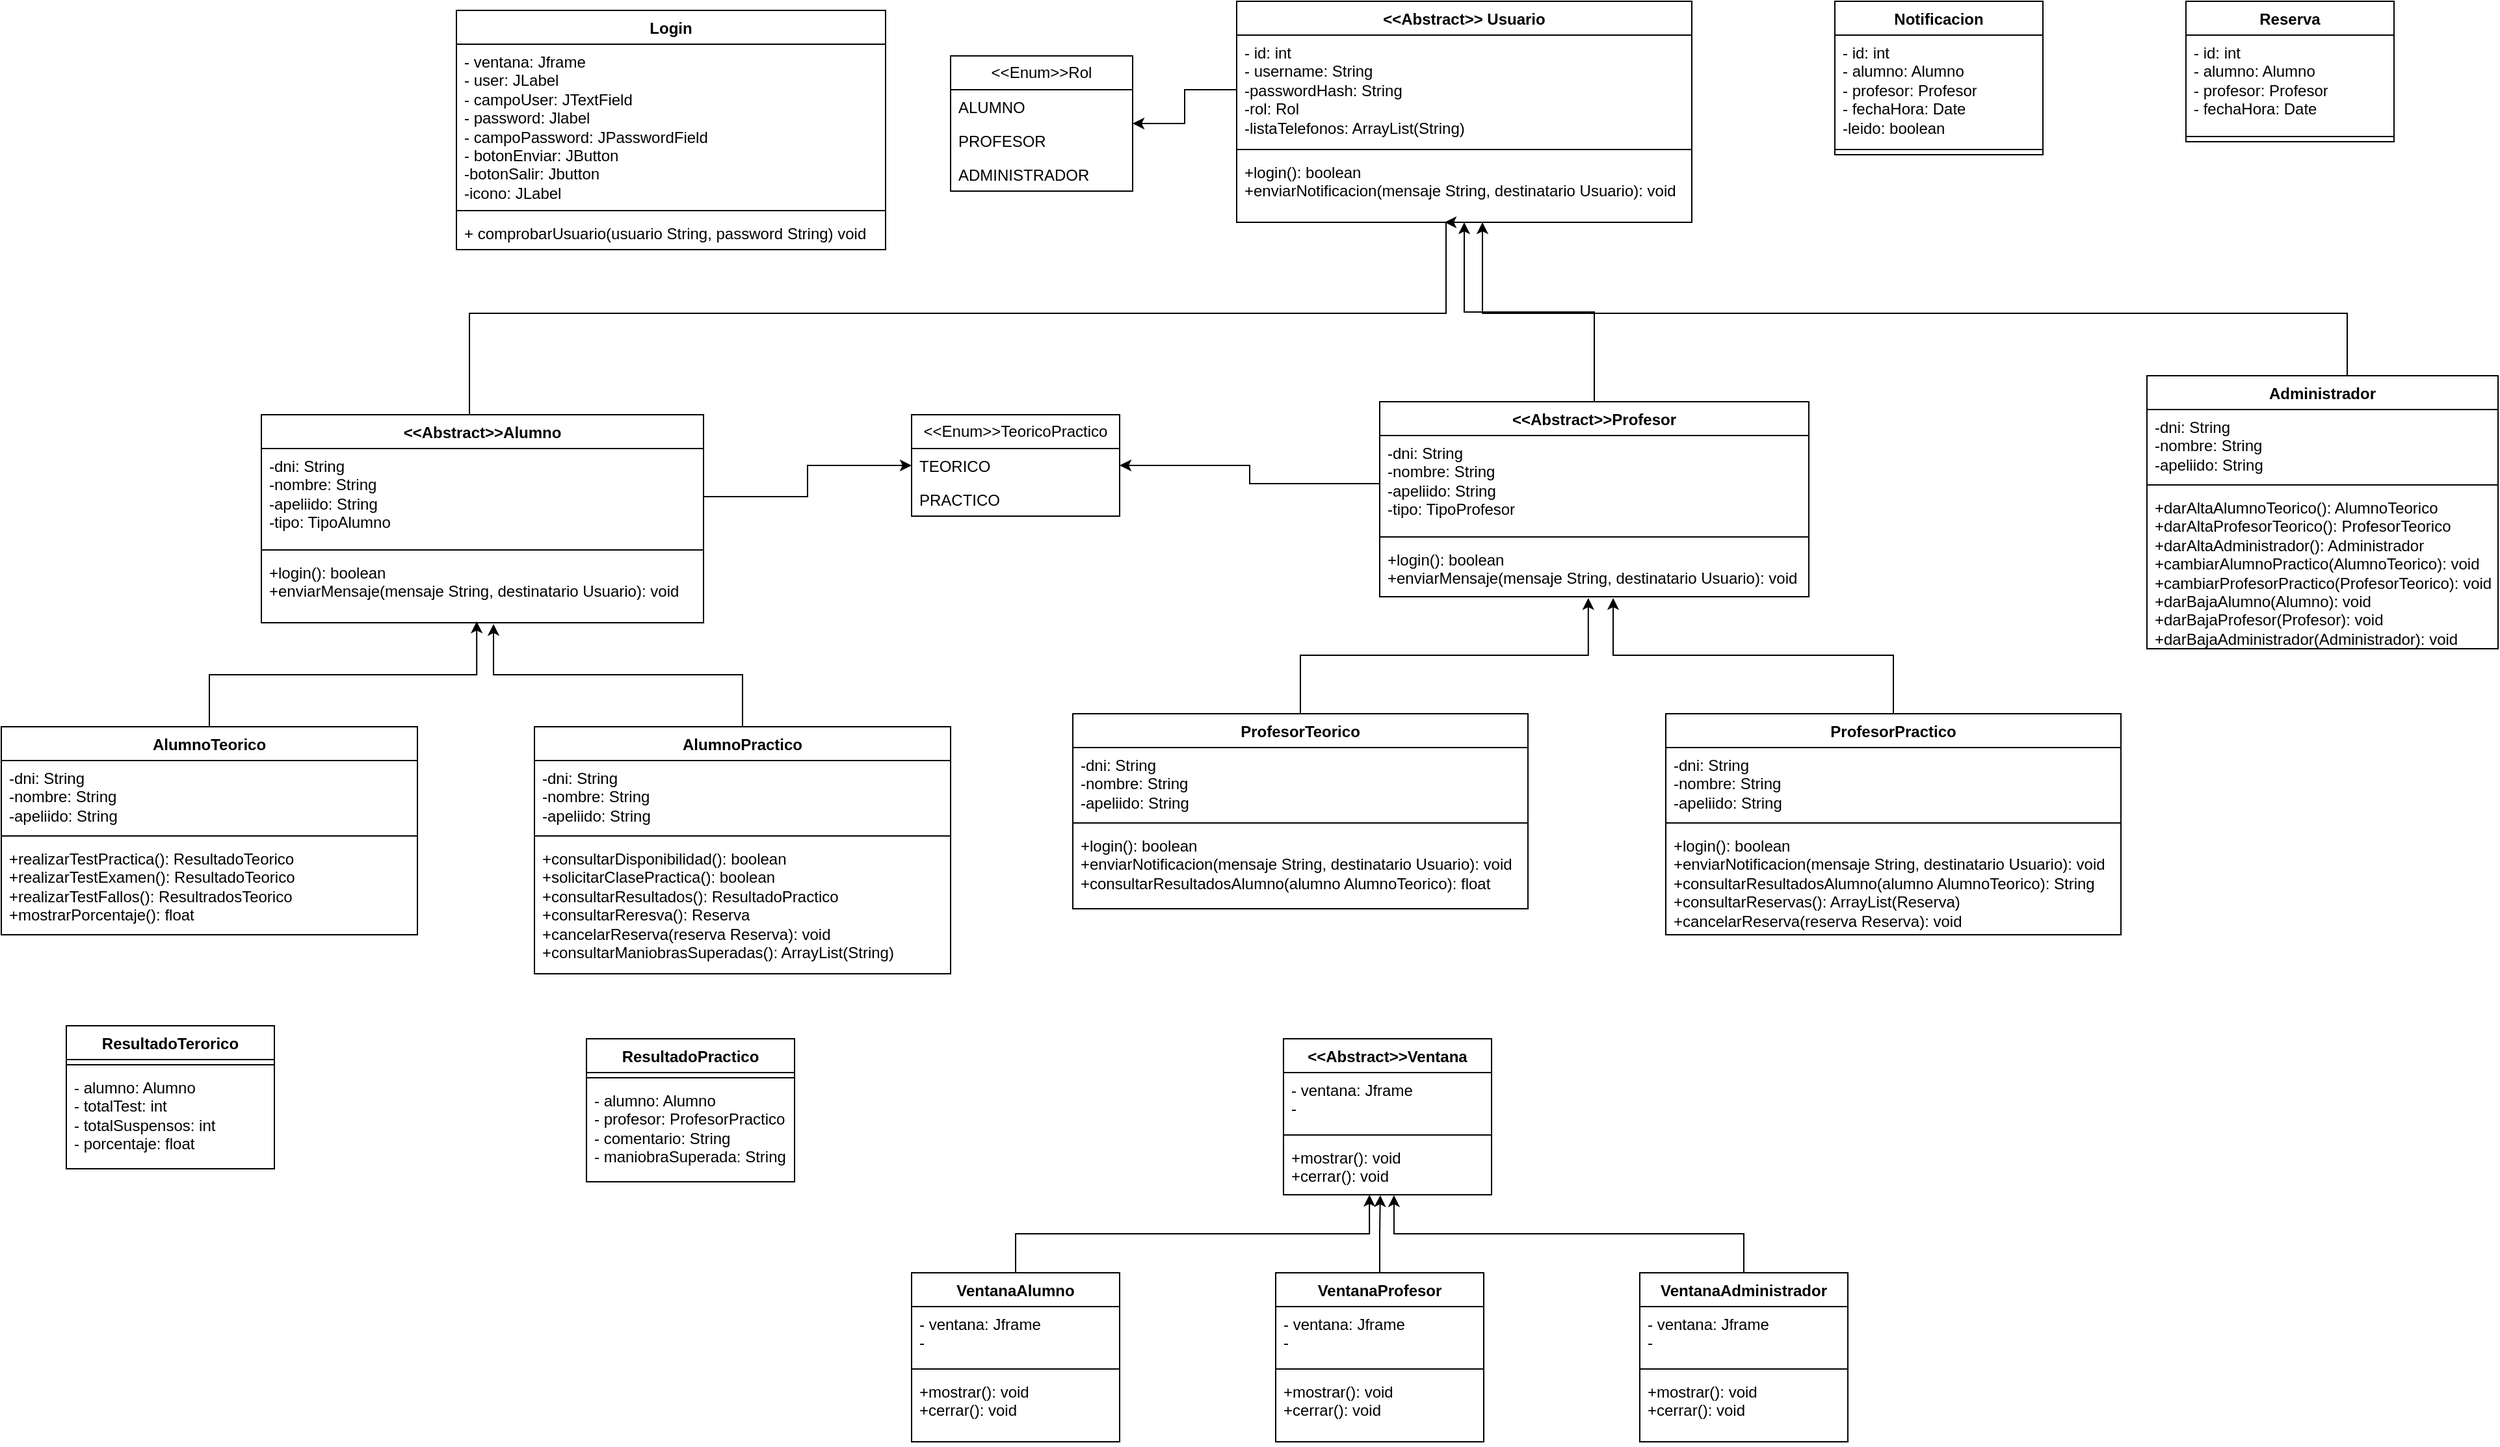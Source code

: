 <mxfile version="26.2.13">
  <diagram name="UML" id="EKrCe5t2WSxNqjvS8sBZ">
    <mxGraphModel grid="1" page="1" gridSize="10" guides="1" tooltips="1" connect="1" arrows="1" fold="1" pageScale="1" pageWidth="827" pageHeight="1169" math="0" shadow="0">
      <root>
        <mxCell id="0" />
        <mxCell id="1" parent="0" />
        <mxCell id="hT0Y3Qg6pwWRcFAm4fzT-1" value="&lt;div&gt;&amp;lt;&amp;lt;Abstract&amp;gt;&amp;gt;&amp;nbsp;&lt;span style=&quot;background-color: transparent; color: light-dark(rgb(0, 0, 0), rgb(255, 255, 255));&quot;&gt;Usuario&lt;/span&gt;&lt;/div&gt;" style="swimlane;fontStyle=1;align=center;verticalAlign=top;childLayout=stackLayout;horizontal=1;startSize=26;horizontalStack=0;resizeParent=1;resizeParentMax=0;resizeLast=0;collapsible=1;marginBottom=0;whiteSpace=wrap;html=1;" vertex="1" parent="1">
          <mxGeometry x="380" y="72" width="350" height="170" as="geometry" />
        </mxCell>
        <mxCell id="hT0Y3Qg6pwWRcFAm4fzT-2" value="- id: int&lt;div&gt;- username: String&lt;/div&gt;&lt;div&gt;-passwordHash: String&lt;/div&gt;&lt;div&gt;-rol: Rol&lt;/div&gt;&lt;div&gt;-listaTelefonos: ArrayList(String)&lt;/div&gt;" style="text;strokeColor=none;fillColor=none;align=left;verticalAlign=top;spacingLeft=4;spacingRight=4;overflow=hidden;rotatable=0;points=[[0,0.5],[1,0.5]];portConstraint=eastwest;whiteSpace=wrap;html=1;" vertex="1" parent="hT0Y3Qg6pwWRcFAm4fzT-1">
          <mxGeometry y="26" width="350" height="84" as="geometry" />
        </mxCell>
        <mxCell id="hT0Y3Qg6pwWRcFAm4fzT-3" value="" style="line;strokeWidth=1;fillColor=none;align=left;verticalAlign=middle;spacingTop=-1;spacingLeft=3;spacingRight=3;rotatable=0;labelPosition=right;points=[];portConstraint=eastwest;strokeColor=inherit;" vertex="1" parent="hT0Y3Qg6pwWRcFAm4fzT-1">
          <mxGeometry y="110" width="350" height="8" as="geometry" />
        </mxCell>
        <mxCell id="hT0Y3Qg6pwWRcFAm4fzT-4" value="+login(): boolean&lt;div&gt;+enviarNotificacion(mensaje String, destinatario Usuario): void&lt;/div&gt;" style="text;strokeColor=none;fillColor=none;align=left;verticalAlign=top;spacingLeft=4;spacingRight=4;overflow=hidden;rotatable=0;points=[[0,0.5],[1,0.5]];portConstraint=eastwest;whiteSpace=wrap;html=1;" vertex="1" parent="hT0Y3Qg6pwWRcFAm4fzT-1">
          <mxGeometry y="118" width="350" height="52" as="geometry" />
        </mxCell>
        <mxCell id="hT0Y3Qg6pwWRcFAm4fzT-5" value="&amp;lt;&amp;lt;Enum&amp;gt;&amp;gt;Rol" style="swimlane;fontStyle=0;childLayout=stackLayout;horizontal=1;startSize=26;fillColor=none;horizontalStack=0;resizeParent=1;resizeParentMax=0;resizeLast=0;collapsible=1;marginBottom=0;whiteSpace=wrap;html=1;" vertex="1" parent="1">
          <mxGeometry x="160" y="114" width="140" height="104" as="geometry" />
        </mxCell>
        <mxCell id="hT0Y3Qg6pwWRcFAm4fzT-6" value="ALUMNO" style="text;strokeColor=none;fillColor=none;align=left;verticalAlign=top;spacingLeft=4;spacingRight=4;overflow=hidden;rotatable=0;points=[[0,0.5],[1,0.5]];portConstraint=eastwest;whiteSpace=wrap;html=1;" vertex="1" parent="hT0Y3Qg6pwWRcFAm4fzT-5">
          <mxGeometry y="26" width="140" height="26" as="geometry" />
        </mxCell>
        <mxCell id="hT0Y3Qg6pwWRcFAm4fzT-7" value="PROFESOR" style="text;strokeColor=none;fillColor=none;align=left;verticalAlign=top;spacingLeft=4;spacingRight=4;overflow=hidden;rotatable=0;points=[[0,0.5],[1,0.5]];portConstraint=eastwest;whiteSpace=wrap;html=1;" vertex="1" parent="hT0Y3Qg6pwWRcFAm4fzT-5">
          <mxGeometry y="52" width="140" height="26" as="geometry" />
        </mxCell>
        <mxCell id="hT0Y3Qg6pwWRcFAm4fzT-8" value="ADMINISTRADOR" style="text;strokeColor=none;fillColor=none;align=left;verticalAlign=top;spacingLeft=4;spacingRight=4;overflow=hidden;rotatable=0;points=[[0,0.5],[1,0.5]];portConstraint=eastwest;whiteSpace=wrap;html=1;" vertex="1" parent="hT0Y3Qg6pwWRcFAm4fzT-5">
          <mxGeometry y="78" width="140" height="26" as="geometry" />
        </mxCell>
        <mxCell id="hT0Y3Qg6pwWRcFAm4fzT-25" style="edgeStyle=orthogonalEdgeStyle;rounded=0;orthogonalLoop=1;jettySize=auto;html=1;entryX=0.487;entryY=0.981;entryDx=0;entryDy=0;entryPerimeter=0;" edge="1" parent="1" source="hT0Y3Qg6pwWRcFAm4fzT-9" target="hT0Y3Qg6pwWRcFAm4fzT-20">
          <mxGeometry relative="1" as="geometry" />
        </mxCell>
        <mxCell id="hT0Y3Qg6pwWRcFAm4fzT-9" value="AlumnoTeorico" style="swimlane;fontStyle=1;align=center;verticalAlign=top;childLayout=stackLayout;horizontal=1;startSize=26;horizontalStack=0;resizeParent=1;resizeParentMax=0;resizeLast=0;collapsible=1;marginBottom=0;whiteSpace=wrap;html=1;" vertex="1" parent="1">
          <mxGeometry x="-570" y="630" width="320" height="160" as="geometry" />
        </mxCell>
        <mxCell id="hT0Y3Qg6pwWRcFAm4fzT-10" value="-dni: String&lt;div&gt;-nombre: String&lt;/div&gt;&lt;div&gt;-apeliido: String&lt;/div&gt;" style="text;strokeColor=none;fillColor=none;align=left;verticalAlign=top;spacingLeft=4;spacingRight=4;overflow=hidden;rotatable=0;points=[[0,0.5],[1,0.5]];portConstraint=eastwest;whiteSpace=wrap;html=1;" vertex="1" parent="hT0Y3Qg6pwWRcFAm4fzT-9">
          <mxGeometry y="26" width="320" height="54" as="geometry" />
        </mxCell>
        <mxCell id="hT0Y3Qg6pwWRcFAm4fzT-11" value="" style="line;strokeWidth=1;fillColor=none;align=left;verticalAlign=middle;spacingTop=-1;spacingLeft=3;spacingRight=3;rotatable=0;labelPosition=right;points=[];portConstraint=eastwest;strokeColor=inherit;" vertex="1" parent="hT0Y3Qg6pwWRcFAm4fzT-9">
          <mxGeometry y="80" width="320" height="8" as="geometry" />
        </mxCell>
        <mxCell id="hT0Y3Qg6pwWRcFAm4fzT-12" value="&lt;div&gt;&lt;span style=&quot;background-color: transparent; color: light-dark(rgb(0, 0, 0), rgb(255, 255, 255));&quot;&gt;+realizarTestPractica(): ResultadoTeorico&lt;/span&gt;&lt;/div&gt;&lt;div&gt;+realizarTestExamen(): ResultadoTeorico&lt;/div&gt;&lt;div&gt;+realizarTestFallos(): ResultradosTeorico&lt;/div&gt;&lt;div&gt;+mostrarPorcentaje(): float&lt;/div&gt;" style="text;strokeColor=none;fillColor=none;align=left;verticalAlign=top;spacingLeft=4;spacingRight=4;overflow=hidden;rotatable=0;points=[[0,0.5],[1,0.5]];portConstraint=eastwest;whiteSpace=wrap;html=1;" vertex="1" parent="hT0Y3Qg6pwWRcFAm4fzT-9">
          <mxGeometry y="88" width="320" height="72" as="geometry" />
        </mxCell>
        <mxCell id="XYgzIZs3ExOzjKp4jA3w-1" style="edgeStyle=orthogonalEdgeStyle;rounded=0;orthogonalLoop=1;jettySize=auto;html=1;" edge="1" parent="1" source="hT0Y3Qg6pwWRcFAm4fzT-13" target="hT0Y3Qg6pwWRcFAm4fzT-4">
          <mxGeometry relative="1" as="geometry">
            <Array as="points">
              <mxPoint x="655" y="311" />
              <mxPoint x="555" y="311" />
            </Array>
          </mxGeometry>
        </mxCell>
        <mxCell id="hT0Y3Qg6pwWRcFAm4fzT-13" value="&amp;lt;&amp;lt;Abstract&amp;gt;&amp;gt;Profesor" style="swimlane;fontStyle=1;align=center;verticalAlign=top;childLayout=stackLayout;horizontal=1;startSize=26;horizontalStack=0;resizeParent=1;resizeParentMax=0;resizeLast=0;collapsible=1;marginBottom=0;whiteSpace=wrap;html=1;" vertex="1" parent="1">
          <mxGeometry x="490" y="380" width="330" height="150" as="geometry" />
        </mxCell>
        <mxCell id="hT0Y3Qg6pwWRcFAm4fzT-14" value="-dni: String&lt;div&gt;-nombre: String&lt;/div&gt;&lt;div&gt;-apeliido: String&lt;/div&gt;&lt;div&gt;-tipo: TipoProfesor&lt;/div&gt;" style="text;strokeColor=none;fillColor=none;align=left;verticalAlign=top;spacingLeft=4;spacingRight=4;overflow=hidden;rotatable=0;points=[[0,0.5],[1,0.5]];portConstraint=eastwest;whiteSpace=wrap;html=1;" vertex="1" parent="hT0Y3Qg6pwWRcFAm4fzT-13">
          <mxGeometry y="26" width="330" height="74" as="geometry" />
        </mxCell>
        <mxCell id="hT0Y3Qg6pwWRcFAm4fzT-15" value="" style="line;strokeWidth=1;fillColor=none;align=left;verticalAlign=middle;spacingTop=-1;spacingLeft=3;spacingRight=3;rotatable=0;labelPosition=right;points=[];portConstraint=eastwest;strokeColor=inherit;" vertex="1" parent="hT0Y3Qg6pwWRcFAm4fzT-13">
          <mxGeometry y="100" width="330" height="8" as="geometry" />
        </mxCell>
        <mxCell id="hT0Y3Qg6pwWRcFAm4fzT-16" value="&lt;div&gt;+login(): boolean&lt;div&gt;+enviarMensaje(mensaje String, destinatario Usuario): void&lt;/div&gt;&lt;/div&gt;" style="text;strokeColor=none;fillColor=none;align=left;verticalAlign=top;spacingLeft=4;spacingRight=4;overflow=hidden;rotatable=0;points=[[0,0.5],[1,0.5]];portConstraint=eastwest;whiteSpace=wrap;html=1;" vertex="1" parent="hT0Y3Qg6pwWRcFAm4fzT-13">
          <mxGeometry y="108" width="330" height="42" as="geometry" />
        </mxCell>
        <mxCell id="XYgzIZs3ExOzjKp4jA3w-2" style="edgeStyle=orthogonalEdgeStyle;rounded=0;orthogonalLoop=1;jettySize=auto;html=1;" edge="1" parent="1">
          <mxGeometry relative="1" as="geometry">
            <mxPoint x="540" y="242" as="targetPoint" />
            <mxPoint x="-210" y="392" as="sourcePoint" />
            <Array as="points">
              <mxPoint x="-210" y="312" />
              <mxPoint x="541" y="312" />
            </Array>
          </mxGeometry>
        </mxCell>
        <mxCell id="hT0Y3Qg6pwWRcFAm4fzT-17" value="&amp;lt;&amp;lt;Abstract&amp;gt;&amp;gt;Alumno" style="swimlane;fontStyle=1;align=center;verticalAlign=top;childLayout=stackLayout;horizontal=1;startSize=26;horizontalStack=0;resizeParent=1;resizeParentMax=0;resizeLast=0;collapsible=1;marginBottom=0;whiteSpace=wrap;html=1;" vertex="1" parent="1">
          <mxGeometry x="-370" y="390" width="340" height="160" as="geometry" />
        </mxCell>
        <mxCell id="hT0Y3Qg6pwWRcFAm4fzT-18" value="-dni: String&lt;div&gt;-nombre: String&lt;/div&gt;&lt;div&gt;-apeliido: String&lt;/div&gt;&lt;div&gt;-tipo: TipoAlumno&lt;/div&gt;" style="text;strokeColor=none;fillColor=none;align=left;verticalAlign=top;spacingLeft=4;spacingRight=4;overflow=hidden;rotatable=0;points=[[0,0.5],[1,0.5]];portConstraint=eastwest;whiteSpace=wrap;html=1;" vertex="1" parent="hT0Y3Qg6pwWRcFAm4fzT-17">
          <mxGeometry y="26" width="340" height="74" as="geometry" />
        </mxCell>
        <mxCell id="hT0Y3Qg6pwWRcFAm4fzT-19" value="" style="line;strokeWidth=1;fillColor=none;align=left;verticalAlign=middle;spacingTop=-1;spacingLeft=3;spacingRight=3;rotatable=0;labelPosition=right;points=[];portConstraint=eastwest;strokeColor=inherit;" vertex="1" parent="hT0Y3Qg6pwWRcFAm4fzT-17">
          <mxGeometry y="100" width="340" height="8" as="geometry" />
        </mxCell>
        <mxCell id="hT0Y3Qg6pwWRcFAm4fzT-20" value="+login(): boolean&lt;div&gt;+enviarMensaje(mensaje String, destinatario Usuario): void&lt;/div&gt;" style="text;strokeColor=none;fillColor=none;align=left;verticalAlign=top;spacingLeft=4;spacingRight=4;overflow=hidden;rotatable=0;points=[[0,0.5],[1,0.5]];portConstraint=eastwest;whiteSpace=wrap;html=1;" vertex="1" parent="hT0Y3Qg6pwWRcFAm4fzT-17">
          <mxGeometry y="108" width="340" height="52" as="geometry" />
        </mxCell>
        <mxCell id="hT0Y3Qg6pwWRcFAm4fzT-26" style="edgeStyle=orthogonalEdgeStyle;rounded=0;orthogonalLoop=1;jettySize=auto;html=1;entryX=0.525;entryY=1.019;entryDx=0;entryDy=0;entryPerimeter=0;" edge="1" parent="1" source="hT0Y3Qg6pwWRcFAm4fzT-21" target="hT0Y3Qg6pwWRcFAm4fzT-20">
          <mxGeometry relative="1" as="geometry" />
        </mxCell>
        <mxCell id="hT0Y3Qg6pwWRcFAm4fzT-21" value="AlumnoPractico" style="swimlane;fontStyle=1;align=center;verticalAlign=top;childLayout=stackLayout;horizontal=1;startSize=26;horizontalStack=0;resizeParent=1;resizeParentMax=0;resizeLast=0;collapsible=1;marginBottom=0;whiteSpace=wrap;html=1;" vertex="1" parent="1">
          <mxGeometry x="-160" y="630" width="320" height="190" as="geometry" />
        </mxCell>
        <mxCell id="hT0Y3Qg6pwWRcFAm4fzT-22" value="-dni: String&lt;div&gt;-nombre: String&lt;/div&gt;&lt;div&gt;-apeliido: String&lt;/div&gt;" style="text;strokeColor=none;fillColor=none;align=left;verticalAlign=top;spacingLeft=4;spacingRight=4;overflow=hidden;rotatable=0;points=[[0,0.5],[1,0.5]];portConstraint=eastwest;whiteSpace=wrap;html=1;" vertex="1" parent="hT0Y3Qg6pwWRcFAm4fzT-21">
          <mxGeometry y="26" width="320" height="54" as="geometry" />
        </mxCell>
        <mxCell id="hT0Y3Qg6pwWRcFAm4fzT-23" value="" style="line;strokeWidth=1;fillColor=none;align=left;verticalAlign=middle;spacingTop=-1;spacingLeft=3;spacingRight=3;rotatable=0;labelPosition=right;points=[];portConstraint=eastwest;strokeColor=inherit;" vertex="1" parent="hT0Y3Qg6pwWRcFAm4fzT-21">
          <mxGeometry y="80" width="320" height="8" as="geometry" />
        </mxCell>
        <mxCell id="hT0Y3Qg6pwWRcFAm4fzT-24" value="&lt;div&gt;+consultarDisponibilidad(): boolean&lt;/div&gt;&lt;div&gt;+solicitarClasePractica(): boolean&lt;/div&gt;&lt;div&gt;+consultarResultados(): ResultadoPractico&lt;/div&gt;&lt;div&gt;+consultarReresva(): Reserva&lt;/div&gt;&lt;div&gt;+cancelarReserva(reserva Reserva): void&lt;/div&gt;&lt;div&gt;+consultarManiobrasSuperadas(): ArrayList(String)&lt;/div&gt;" style="text;strokeColor=none;fillColor=none;align=left;verticalAlign=top;spacingLeft=4;spacingRight=4;overflow=hidden;rotatable=0;points=[[0,0.5],[1,0.5]];portConstraint=eastwest;whiteSpace=wrap;html=1;" vertex="1" parent="hT0Y3Qg6pwWRcFAm4fzT-21">
          <mxGeometry y="88" width="320" height="102" as="geometry" />
        </mxCell>
        <mxCell id="hT0Y3Qg6pwWRcFAm4fzT-28" value="ProfesorTeorico" style="swimlane;fontStyle=1;align=center;verticalAlign=top;childLayout=stackLayout;horizontal=1;startSize=26;horizontalStack=0;resizeParent=1;resizeParentMax=0;resizeLast=0;collapsible=1;marginBottom=0;whiteSpace=wrap;html=1;" vertex="1" parent="1">
          <mxGeometry x="254" y="620" width="350" height="150" as="geometry" />
        </mxCell>
        <mxCell id="hT0Y3Qg6pwWRcFAm4fzT-29" value="-dni: String&lt;div&gt;-nombre: String&lt;/div&gt;&lt;div&gt;-apeliido: String&lt;/div&gt;" style="text;strokeColor=none;fillColor=none;align=left;verticalAlign=top;spacingLeft=4;spacingRight=4;overflow=hidden;rotatable=0;points=[[0,0.5],[1,0.5]];portConstraint=eastwest;whiteSpace=wrap;html=1;" vertex="1" parent="hT0Y3Qg6pwWRcFAm4fzT-28">
          <mxGeometry y="26" width="350" height="54" as="geometry" />
        </mxCell>
        <mxCell id="hT0Y3Qg6pwWRcFAm4fzT-30" value="" style="line;strokeWidth=1;fillColor=none;align=left;verticalAlign=middle;spacingTop=-1;spacingLeft=3;spacingRight=3;rotatable=0;labelPosition=right;points=[];portConstraint=eastwest;strokeColor=inherit;" vertex="1" parent="hT0Y3Qg6pwWRcFAm4fzT-28">
          <mxGeometry y="80" width="350" height="8" as="geometry" />
        </mxCell>
        <mxCell id="hT0Y3Qg6pwWRcFAm4fzT-31" value="&lt;div&gt;+login(): boolean&lt;div&gt;+enviarNotificacion(mensaje String, destinatario Usuario): void&lt;/div&gt;&lt;/div&gt;&lt;div&gt;+consultarResultadosAlumno(alumno AlumnoTeorico): float&lt;/div&gt;" style="text;strokeColor=none;fillColor=none;align=left;verticalAlign=top;spacingLeft=4;spacingRight=4;overflow=hidden;rotatable=0;points=[[0,0.5],[1,0.5]];portConstraint=eastwest;whiteSpace=wrap;html=1;" vertex="1" parent="hT0Y3Qg6pwWRcFAm4fzT-28">
          <mxGeometry y="88" width="350" height="62" as="geometry" />
        </mxCell>
        <mxCell id="hT0Y3Qg6pwWRcFAm4fzT-32" value="&amp;lt;&amp;lt;Enum&amp;gt;&amp;gt;TeoricoPractico" style="swimlane;fontStyle=0;childLayout=stackLayout;horizontal=1;startSize=26;fillColor=none;horizontalStack=0;resizeParent=1;resizeParentMax=0;resizeLast=0;collapsible=1;marginBottom=0;whiteSpace=wrap;html=1;" vertex="1" parent="1">
          <mxGeometry x="130" y="390" width="160" height="78" as="geometry" />
        </mxCell>
        <mxCell id="hT0Y3Qg6pwWRcFAm4fzT-33" value="TEORICO" style="text;strokeColor=none;fillColor=none;align=left;verticalAlign=top;spacingLeft=4;spacingRight=4;overflow=hidden;rotatable=0;points=[[0,0.5],[1,0.5]];portConstraint=eastwest;whiteSpace=wrap;html=1;" vertex="1" parent="hT0Y3Qg6pwWRcFAm4fzT-32">
          <mxGeometry y="26" width="160" height="26" as="geometry" />
        </mxCell>
        <mxCell id="hT0Y3Qg6pwWRcFAm4fzT-34" value="PRACTICO" style="text;strokeColor=none;fillColor=none;align=left;verticalAlign=top;spacingLeft=4;spacingRight=4;overflow=hidden;rotatable=0;points=[[0,0.5],[1,0.5]];portConstraint=eastwest;whiteSpace=wrap;html=1;" vertex="1" parent="hT0Y3Qg6pwWRcFAm4fzT-32">
          <mxGeometry y="52" width="160" height="26" as="geometry" />
        </mxCell>
        <mxCell id="hT0Y3Qg6pwWRcFAm4fzT-39" value="ProfesorPractico" style="swimlane;fontStyle=1;align=center;verticalAlign=top;childLayout=stackLayout;horizontal=1;startSize=26;horizontalStack=0;resizeParent=1;resizeParentMax=0;resizeLast=0;collapsible=1;marginBottom=0;whiteSpace=wrap;html=1;" vertex="1" parent="1">
          <mxGeometry x="710" y="620" width="350" height="170" as="geometry" />
        </mxCell>
        <mxCell id="hT0Y3Qg6pwWRcFAm4fzT-40" value="-dni: String&lt;div&gt;-nombre: String&lt;/div&gt;&lt;div&gt;-apeliido: String&lt;/div&gt;" style="text;strokeColor=none;fillColor=none;align=left;verticalAlign=top;spacingLeft=4;spacingRight=4;overflow=hidden;rotatable=0;points=[[0,0.5],[1,0.5]];portConstraint=eastwest;whiteSpace=wrap;html=1;" vertex="1" parent="hT0Y3Qg6pwWRcFAm4fzT-39">
          <mxGeometry y="26" width="350" height="54" as="geometry" />
        </mxCell>
        <mxCell id="hT0Y3Qg6pwWRcFAm4fzT-41" value="" style="line;strokeWidth=1;fillColor=none;align=left;verticalAlign=middle;spacingTop=-1;spacingLeft=3;spacingRight=3;rotatable=0;labelPosition=right;points=[];portConstraint=eastwest;strokeColor=inherit;" vertex="1" parent="hT0Y3Qg6pwWRcFAm4fzT-39">
          <mxGeometry y="80" width="350" height="8" as="geometry" />
        </mxCell>
        <mxCell id="hT0Y3Qg6pwWRcFAm4fzT-42" value="&lt;div&gt;+login(): boolean&lt;div&gt;+enviarNotificacion(mensaje String, destinatario Usuario): void&lt;/div&gt;&lt;/div&gt;&lt;div&gt;+consultarResultadosAlumno(alumno AlumnoTeorico): String&lt;/div&gt;&lt;div&gt;+consultarReservas(): ArrayList(Reserva)&lt;/div&gt;&lt;div&gt;+cancelarReserva(reserva Reserva): void&lt;/div&gt;" style="text;strokeColor=none;fillColor=none;align=left;verticalAlign=top;spacingLeft=4;spacingRight=4;overflow=hidden;rotatable=0;points=[[0,0.5],[1,0.5]];portConstraint=eastwest;whiteSpace=wrap;html=1;" vertex="1" parent="hT0Y3Qg6pwWRcFAm4fzT-39">
          <mxGeometry y="88" width="350" height="82" as="geometry" />
        </mxCell>
        <mxCell id="hT0Y3Qg6pwWRcFAm4fzT-43" style="edgeStyle=orthogonalEdgeStyle;rounded=0;orthogonalLoop=1;jettySize=auto;html=1;entryX=0.486;entryY=1.024;entryDx=0;entryDy=0;entryPerimeter=0;" edge="1" parent="1" source="hT0Y3Qg6pwWRcFAm4fzT-28" target="hT0Y3Qg6pwWRcFAm4fzT-16">
          <mxGeometry relative="1" as="geometry" />
        </mxCell>
        <mxCell id="hT0Y3Qg6pwWRcFAm4fzT-44" style="edgeStyle=orthogonalEdgeStyle;rounded=0;orthogonalLoop=1;jettySize=auto;html=1;entryX=0.544;entryY=1.024;entryDx=0;entryDy=0;entryPerimeter=0;" edge="1" parent="1" source="hT0Y3Qg6pwWRcFAm4fzT-39" target="hT0Y3Qg6pwWRcFAm4fzT-16">
          <mxGeometry relative="1" as="geometry" />
        </mxCell>
        <mxCell id="XYgzIZs3ExOzjKp4jA3w-3" style="edgeStyle=orthogonalEdgeStyle;rounded=0;orthogonalLoop=1;jettySize=auto;html=1;" edge="1" parent="1">
          <mxGeometry relative="1" as="geometry">
            <mxPoint x="569" y="242" as="targetPoint" />
            <mxPoint x="1234" y="362" as="sourcePoint" />
            <Array as="points">
              <mxPoint x="1234" y="312" />
              <mxPoint x="569" y="312" />
            </Array>
          </mxGeometry>
        </mxCell>
        <mxCell id="hT0Y3Qg6pwWRcFAm4fzT-45" value="Administrador" style="swimlane;fontStyle=1;align=center;verticalAlign=top;childLayout=stackLayout;horizontal=1;startSize=26;horizontalStack=0;resizeParent=1;resizeParentMax=0;resizeLast=0;collapsible=1;marginBottom=0;whiteSpace=wrap;html=1;" vertex="1" parent="1">
          <mxGeometry x="1080" y="360" width="270" height="210" as="geometry" />
        </mxCell>
        <mxCell id="hT0Y3Qg6pwWRcFAm4fzT-46" value="-dni: String&lt;div&gt;-nombre: String&lt;/div&gt;&lt;div&gt;-apeliido: String&lt;/div&gt;" style="text;strokeColor=none;fillColor=none;align=left;verticalAlign=top;spacingLeft=4;spacingRight=4;overflow=hidden;rotatable=0;points=[[0,0.5],[1,0.5]];portConstraint=eastwest;whiteSpace=wrap;html=1;" vertex="1" parent="hT0Y3Qg6pwWRcFAm4fzT-45">
          <mxGeometry y="26" width="270" height="54" as="geometry" />
        </mxCell>
        <mxCell id="hT0Y3Qg6pwWRcFAm4fzT-47" value="" style="line;strokeWidth=1;fillColor=none;align=left;verticalAlign=middle;spacingTop=-1;spacingLeft=3;spacingRight=3;rotatable=0;labelPosition=right;points=[];portConstraint=eastwest;strokeColor=inherit;" vertex="1" parent="hT0Y3Qg6pwWRcFAm4fzT-45">
          <mxGeometry y="80" width="270" height="8" as="geometry" />
        </mxCell>
        <mxCell id="hT0Y3Qg6pwWRcFAm4fzT-48" value="+darAltaAlumnoTeorico(): AlumnoTeorico&lt;div&gt;+darAltaProfesorTeorico(): ProfesorTeorico&lt;/div&gt;&lt;div&gt;+darAltaAdministrador(): Administrador&lt;/div&gt;&lt;div&gt;+cambiarAlumnoPractico(AlumnoTeorico): void&lt;/div&gt;&lt;div&gt;+cambiarProfesorPractico(ProfesorTeorico): void&lt;/div&gt;&lt;div&gt;+darBajaAlumno(Alumno): void&lt;/div&gt;&lt;div&gt;+darBajaProfesor(Profesor): void&lt;/div&gt;&lt;div&gt;+darBajaAdministrador(Administrador): void&lt;/div&gt;" style="text;strokeColor=none;fillColor=none;align=left;verticalAlign=top;spacingLeft=4;spacingRight=4;overflow=hidden;rotatable=0;points=[[0,0.5],[1,0.5]];portConstraint=eastwest;whiteSpace=wrap;html=1;" vertex="1" parent="hT0Y3Qg6pwWRcFAm4fzT-45">
          <mxGeometry y="88" width="270" height="122" as="geometry" />
        </mxCell>
        <mxCell id="XYgzIZs3ExOzjKp4jA3w-4" value="Reserva" style="swimlane;fontStyle=1;align=center;verticalAlign=top;childLayout=stackLayout;horizontal=1;startSize=26;horizontalStack=0;resizeParent=1;resizeParentMax=0;resizeLast=0;collapsible=1;marginBottom=0;whiteSpace=wrap;html=1;" vertex="1" parent="1">
          <mxGeometry x="1110" y="72" width="160" height="108" as="geometry" />
        </mxCell>
        <mxCell id="XYgzIZs3ExOzjKp4jA3w-5" value="&lt;div&gt;- id: int&lt;/div&gt;&lt;div&gt;- alumno: Alumno&amp;nbsp;&lt;/div&gt;&lt;div&gt;- profesor: Profesor&lt;/div&gt;&lt;div&gt;- fechaHora: Date&lt;/div&gt;" style="text;strokeColor=none;fillColor=none;align=left;verticalAlign=top;spacingLeft=4;spacingRight=4;overflow=hidden;rotatable=0;points=[[0,0.5],[1,0.5]];portConstraint=eastwest;whiteSpace=wrap;html=1;" vertex="1" parent="XYgzIZs3ExOzjKp4jA3w-4">
          <mxGeometry y="26" width="160" height="74" as="geometry" />
        </mxCell>
        <mxCell id="XYgzIZs3ExOzjKp4jA3w-6" value="" style="line;strokeWidth=1;fillColor=none;align=left;verticalAlign=middle;spacingTop=-1;spacingLeft=3;spacingRight=3;rotatable=0;labelPosition=right;points=[];portConstraint=eastwest;strokeColor=inherit;" vertex="1" parent="XYgzIZs3ExOzjKp4jA3w-4">
          <mxGeometry y="100" width="160" height="8" as="geometry" />
        </mxCell>
        <mxCell id="XYgzIZs3ExOzjKp4jA3w-8" value="Notificacion" style="swimlane;fontStyle=1;align=center;verticalAlign=top;childLayout=stackLayout;horizontal=1;startSize=26;horizontalStack=0;resizeParent=1;resizeParentMax=0;resizeLast=0;collapsible=1;marginBottom=0;whiteSpace=wrap;html=1;" vertex="1" parent="1">
          <mxGeometry x="840" y="72" width="160" height="118" as="geometry" />
        </mxCell>
        <mxCell id="XYgzIZs3ExOzjKp4jA3w-9" value="&lt;div&gt;- id: int&lt;/div&gt;&lt;div&gt;- alumno: Alumno&amp;nbsp;&lt;/div&gt;&lt;div&gt;- profesor: Profesor&lt;/div&gt;&lt;div&gt;- fechaHora: Date&lt;/div&gt;&lt;div&gt;-leido: boolean&lt;/div&gt;" style="text;strokeColor=none;fillColor=none;align=left;verticalAlign=top;spacingLeft=4;spacingRight=4;overflow=hidden;rotatable=0;points=[[0,0.5],[1,0.5]];portConstraint=eastwest;whiteSpace=wrap;html=1;" vertex="1" parent="XYgzIZs3ExOzjKp4jA3w-8">
          <mxGeometry y="26" width="160" height="84" as="geometry" />
        </mxCell>
        <mxCell id="XYgzIZs3ExOzjKp4jA3w-10" value="" style="line;strokeWidth=1;fillColor=none;align=left;verticalAlign=middle;spacingTop=-1;spacingLeft=3;spacingRight=3;rotatable=0;labelPosition=right;points=[];portConstraint=eastwest;strokeColor=inherit;" vertex="1" parent="XYgzIZs3ExOzjKp4jA3w-8">
          <mxGeometry y="110" width="160" height="8" as="geometry" />
        </mxCell>
        <mxCell id="XYgzIZs3ExOzjKp4jA3w-15" value="ResultadoTerorico" style="swimlane;fontStyle=1;align=center;verticalAlign=top;childLayout=stackLayout;horizontal=1;startSize=26;horizontalStack=0;resizeParent=1;resizeParentMax=0;resizeLast=0;collapsible=1;marginBottom=0;whiteSpace=wrap;html=1;" vertex="1" parent="1">
          <mxGeometry x="-520" y="860" width="160" height="110" as="geometry" />
        </mxCell>
        <mxCell id="XYgzIZs3ExOzjKp4jA3w-17" value="" style="line;strokeWidth=1;fillColor=none;align=left;verticalAlign=middle;spacingTop=-1;spacingLeft=3;spacingRight=3;rotatable=0;labelPosition=right;points=[];portConstraint=eastwest;strokeColor=inherit;" vertex="1" parent="XYgzIZs3ExOzjKp4jA3w-15">
          <mxGeometry y="26" width="160" height="8" as="geometry" />
        </mxCell>
        <mxCell id="XYgzIZs3ExOzjKp4jA3w-16" value="&lt;div&gt;- alumno: Alumno&lt;/div&gt;&lt;div&gt;&lt;span style=&quot;background-color: transparent; color: light-dark(rgb(0, 0, 0), rgb(255, 255, 255));&quot;&gt;- totalTest: int&amp;nbsp;&lt;/span&gt;&lt;/div&gt;&lt;div&gt;- totalSuspensos: int&lt;/div&gt;&lt;div&gt;&lt;span style=&quot;background-color: transparent; color: light-dark(rgb(0, 0, 0), rgb(255, 255, 255));&quot;&gt;- porcentaje: float&lt;/span&gt;&lt;/div&gt;" style="text;strokeColor=none;fillColor=none;align=left;verticalAlign=top;spacingLeft=4;spacingRight=4;overflow=hidden;rotatable=0;points=[[0,0.5],[1,0.5]];portConstraint=eastwest;whiteSpace=wrap;html=1;" vertex="1" parent="XYgzIZs3ExOzjKp4jA3w-15">
          <mxGeometry y="34" width="160" height="76" as="geometry" />
        </mxCell>
        <mxCell id="XYgzIZs3ExOzjKp4jA3w-19" value="ResultadoPractico" style="swimlane;fontStyle=1;align=center;verticalAlign=top;childLayout=stackLayout;horizontal=1;startSize=26;horizontalStack=0;resizeParent=1;resizeParentMax=0;resizeLast=0;collapsible=1;marginBottom=0;whiteSpace=wrap;html=1;" vertex="1" parent="1">
          <mxGeometry x="-120" y="870" width="160" height="110" as="geometry" />
        </mxCell>
        <mxCell id="XYgzIZs3ExOzjKp4jA3w-20" value="" style="line;strokeWidth=1;fillColor=none;align=left;verticalAlign=middle;spacingTop=-1;spacingLeft=3;spacingRight=3;rotatable=0;labelPosition=right;points=[];portConstraint=eastwest;strokeColor=inherit;" vertex="1" parent="XYgzIZs3ExOzjKp4jA3w-19">
          <mxGeometry y="26" width="160" height="8" as="geometry" />
        </mxCell>
        <mxCell id="XYgzIZs3ExOzjKp4jA3w-21" value="&lt;div&gt;- alumno: Alumno&lt;/div&gt;&lt;div&gt;&lt;span style=&quot;background-color: transparent; color: light-dark(rgb(0, 0, 0), rgb(255, 255, 255));&quot;&gt;- profesor: ProfesorPractico&lt;/span&gt;&lt;/div&gt;&lt;div&gt;- comentario: String&lt;/div&gt;&lt;div&gt;&lt;span style=&quot;background-color: transparent; color: light-dark(rgb(0, 0, 0), rgb(255, 255, 255));&quot;&gt;- maniobraSuperada: String&lt;/span&gt;&lt;/div&gt;" style="text;strokeColor=none;fillColor=none;align=left;verticalAlign=top;spacingLeft=4;spacingRight=4;overflow=hidden;rotatable=0;points=[[0,0.5],[1,0.5]];portConstraint=eastwest;whiteSpace=wrap;html=1;" vertex="1" parent="XYgzIZs3ExOzjKp4jA3w-19">
          <mxGeometry y="34" width="160" height="76" as="geometry" />
        </mxCell>
        <mxCell id="XYgzIZs3ExOzjKp4jA3w-22" value="&amp;lt;&amp;lt;Abstract&amp;gt;&amp;gt;Ventana" style="swimlane;fontStyle=1;align=center;verticalAlign=top;childLayout=stackLayout;horizontal=1;startSize=26;horizontalStack=0;resizeParent=1;resizeParentMax=0;resizeLast=0;collapsible=1;marginBottom=0;whiteSpace=wrap;html=1;" vertex="1" parent="1">
          <mxGeometry x="416" y="870" width="160" height="120" as="geometry" />
        </mxCell>
        <mxCell id="XYgzIZs3ExOzjKp4jA3w-23" value="- ventana: Jframe&lt;div&gt;-&amp;nbsp;&lt;/div&gt;" style="text;strokeColor=none;fillColor=none;align=left;verticalAlign=top;spacingLeft=4;spacingRight=4;overflow=hidden;rotatable=0;points=[[0,0.5],[1,0.5]];portConstraint=eastwest;whiteSpace=wrap;html=1;" vertex="1" parent="XYgzIZs3ExOzjKp4jA3w-22">
          <mxGeometry y="26" width="160" height="44" as="geometry" />
        </mxCell>
        <mxCell id="XYgzIZs3ExOzjKp4jA3w-24" value="" style="line;strokeWidth=1;fillColor=none;align=left;verticalAlign=middle;spacingTop=-1;spacingLeft=3;spacingRight=3;rotatable=0;labelPosition=right;points=[];portConstraint=eastwest;strokeColor=inherit;" vertex="1" parent="XYgzIZs3ExOzjKp4jA3w-22">
          <mxGeometry y="70" width="160" height="8" as="geometry" />
        </mxCell>
        <mxCell id="XYgzIZs3ExOzjKp4jA3w-25" value="&lt;div&gt;+mostrar(): void&lt;/div&gt;&lt;div&gt;+cerrar(): void&lt;/div&gt;" style="text;strokeColor=none;fillColor=none;align=left;verticalAlign=top;spacingLeft=4;spacingRight=4;overflow=hidden;rotatable=0;points=[[0,0.5],[1,0.5]];portConstraint=eastwest;whiteSpace=wrap;html=1;" vertex="1" parent="XYgzIZs3ExOzjKp4jA3w-22">
          <mxGeometry y="78" width="160" height="42" as="geometry" />
        </mxCell>
        <mxCell id="XYgzIZs3ExOzjKp4jA3w-26" style="edgeStyle=orthogonalEdgeStyle;rounded=0;orthogonalLoop=1;jettySize=auto;html=1;entryX=0;entryY=0.5;entryDx=0;entryDy=0;" edge="1" parent="1" source="hT0Y3Qg6pwWRcFAm4fzT-18" target="hT0Y3Qg6pwWRcFAm4fzT-32">
          <mxGeometry relative="1" as="geometry" />
        </mxCell>
        <mxCell id="XYgzIZs3ExOzjKp4jA3w-27" style="edgeStyle=orthogonalEdgeStyle;rounded=0;orthogonalLoop=1;jettySize=auto;html=1;" edge="1" parent="1" source="hT0Y3Qg6pwWRcFAm4fzT-14" target="hT0Y3Qg6pwWRcFAm4fzT-33">
          <mxGeometry relative="1" as="geometry" />
        </mxCell>
        <mxCell id="XYgzIZs3ExOzjKp4jA3w-28" style="edgeStyle=orthogonalEdgeStyle;rounded=0;orthogonalLoop=1;jettySize=auto;html=1;" edge="1" parent="1" source="hT0Y3Qg6pwWRcFAm4fzT-2" target="hT0Y3Qg6pwWRcFAm4fzT-5">
          <mxGeometry relative="1" as="geometry" />
        </mxCell>
        <mxCell id="XYgzIZs3ExOzjKp4jA3w-29" value="Login" style="swimlane;fontStyle=1;align=center;verticalAlign=top;childLayout=stackLayout;horizontal=1;startSize=26;horizontalStack=0;resizeParent=1;resizeParentMax=0;resizeLast=0;collapsible=1;marginBottom=0;whiteSpace=wrap;html=1;" vertex="1" parent="1">
          <mxGeometry x="-220" y="79" width="330" height="184" as="geometry" />
        </mxCell>
        <mxCell id="XYgzIZs3ExOzjKp4jA3w-30" value="- ventana: Jframe&lt;div&gt;- user: JLabel&lt;/div&gt;&lt;div&gt;- campoUser: JTextField&lt;/div&gt;&lt;div&gt;- password: Jlabel&lt;/div&gt;&lt;div&gt;- campoPassword:&amp;nbsp;JPasswordField&lt;/div&gt;&lt;div&gt;- botonEnviar: JButton&lt;/div&gt;&lt;div&gt;-botonSalir: Jbutton&lt;/div&gt;&lt;div&gt;-icono: JLabel&lt;/div&gt;" style="text;strokeColor=none;fillColor=none;align=left;verticalAlign=top;spacingLeft=4;spacingRight=4;overflow=hidden;rotatable=0;points=[[0,0.5],[1,0.5]];portConstraint=eastwest;whiteSpace=wrap;html=1;" vertex="1" parent="XYgzIZs3ExOzjKp4jA3w-29">
          <mxGeometry y="26" width="330" height="124" as="geometry" />
        </mxCell>
        <mxCell id="XYgzIZs3ExOzjKp4jA3w-31" value="" style="line;strokeWidth=1;fillColor=none;align=left;verticalAlign=middle;spacingTop=-1;spacingLeft=3;spacingRight=3;rotatable=0;labelPosition=right;points=[];portConstraint=eastwest;strokeColor=inherit;" vertex="1" parent="XYgzIZs3ExOzjKp4jA3w-29">
          <mxGeometry y="150" width="330" height="8" as="geometry" />
        </mxCell>
        <mxCell id="XYgzIZs3ExOzjKp4jA3w-32" value="+ comprobarUsuario(usuario String, password String) void" style="text;strokeColor=none;fillColor=none;align=left;verticalAlign=top;spacingLeft=4;spacingRight=4;overflow=hidden;rotatable=0;points=[[0,0.5],[1,0.5]];portConstraint=eastwest;whiteSpace=wrap;html=1;" vertex="1" parent="XYgzIZs3ExOzjKp4jA3w-29">
          <mxGeometry y="158" width="330" height="26" as="geometry" />
        </mxCell>
        <mxCell id="XYgzIZs3ExOzjKp4jA3w-33" value="VentanaAlumno" style="swimlane;fontStyle=1;align=center;verticalAlign=top;childLayout=stackLayout;horizontal=1;startSize=26;horizontalStack=0;resizeParent=1;resizeParentMax=0;resizeLast=0;collapsible=1;marginBottom=0;whiteSpace=wrap;html=1;" vertex="1" parent="1">
          <mxGeometry x="130" y="1050" width="160" height="130" as="geometry" />
        </mxCell>
        <mxCell id="XYgzIZs3ExOzjKp4jA3w-34" value="- ventana: Jframe&lt;div&gt;-&amp;nbsp;&lt;/div&gt;" style="text;strokeColor=none;fillColor=none;align=left;verticalAlign=top;spacingLeft=4;spacingRight=4;overflow=hidden;rotatable=0;points=[[0,0.5],[1,0.5]];portConstraint=eastwest;whiteSpace=wrap;html=1;" vertex="1" parent="XYgzIZs3ExOzjKp4jA3w-33">
          <mxGeometry y="26" width="160" height="44" as="geometry" />
        </mxCell>
        <mxCell id="XYgzIZs3ExOzjKp4jA3w-35" value="" style="line;strokeWidth=1;fillColor=none;align=left;verticalAlign=middle;spacingTop=-1;spacingLeft=3;spacingRight=3;rotatable=0;labelPosition=right;points=[];portConstraint=eastwest;strokeColor=inherit;" vertex="1" parent="XYgzIZs3ExOzjKp4jA3w-33">
          <mxGeometry y="70" width="160" height="8" as="geometry" />
        </mxCell>
        <mxCell id="XYgzIZs3ExOzjKp4jA3w-36" value="&lt;div&gt;+mostrar(): void&lt;/div&gt;&lt;div&gt;+cerrar(): void&lt;/div&gt;" style="text;strokeColor=none;fillColor=none;align=left;verticalAlign=top;spacingLeft=4;spacingRight=4;overflow=hidden;rotatable=0;points=[[0,0.5],[1,0.5]];portConstraint=eastwest;whiteSpace=wrap;html=1;" vertex="1" parent="XYgzIZs3ExOzjKp4jA3w-33">
          <mxGeometry y="78" width="160" height="52" as="geometry" />
        </mxCell>
        <mxCell id="XYgzIZs3ExOzjKp4jA3w-37" value="VentanaProfesor" style="swimlane;fontStyle=1;align=center;verticalAlign=top;childLayout=stackLayout;horizontal=1;startSize=26;horizontalStack=0;resizeParent=1;resizeParentMax=0;resizeLast=0;collapsible=1;marginBottom=0;whiteSpace=wrap;html=1;" vertex="1" parent="1">
          <mxGeometry x="410" y="1050" width="160" height="130" as="geometry" />
        </mxCell>
        <mxCell id="XYgzIZs3ExOzjKp4jA3w-38" value="- ventana: Jframe&lt;div&gt;-&amp;nbsp;&lt;/div&gt;" style="text;strokeColor=none;fillColor=none;align=left;verticalAlign=top;spacingLeft=4;spacingRight=4;overflow=hidden;rotatable=0;points=[[0,0.5],[1,0.5]];portConstraint=eastwest;whiteSpace=wrap;html=1;" vertex="1" parent="XYgzIZs3ExOzjKp4jA3w-37">
          <mxGeometry y="26" width="160" height="44" as="geometry" />
        </mxCell>
        <mxCell id="XYgzIZs3ExOzjKp4jA3w-39" value="" style="line;strokeWidth=1;fillColor=none;align=left;verticalAlign=middle;spacingTop=-1;spacingLeft=3;spacingRight=3;rotatable=0;labelPosition=right;points=[];portConstraint=eastwest;strokeColor=inherit;" vertex="1" parent="XYgzIZs3ExOzjKp4jA3w-37">
          <mxGeometry y="70" width="160" height="8" as="geometry" />
        </mxCell>
        <mxCell id="XYgzIZs3ExOzjKp4jA3w-40" value="&lt;div&gt;+mostrar(): void&lt;/div&gt;&lt;div&gt;+cerrar(): void&lt;/div&gt;" style="text;strokeColor=none;fillColor=none;align=left;verticalAlign=top;spacingLeft=4;spacingRight=4;overflow=hidden;rotatable=0;points=[[0,0.5],[1,0.5]];portConstraint=eastwest;whiteSpace=wrap;html=1;" vertex="1" parent="XYgzIZs3ExOzjKp4jA3w-37">
          <mxGeometry y="78" width="160" height="52" as="geometry" />
        </mxCell>
        <mxCell id="XYgzIZs3ExOzjKp4jA3w-41" value="VentanaAdministrador" style="swimlane;fontStyle=1;align=center;verticalAlign=top;childLayout=stackLayout;horizontal=1;startSize=26;horizontalStack=0;resizeParent=1;resizeParentMax=0;resizeLast=0;collapsible=1;marginBottom=0;whiteSpace=wrap;html=1;" vertex="1" parent="1">
          <mxGeometry x="690" y="1050" width="160" height="130" as="geometry" />
        </mxCell>
        <mxCell id="XYgzIZs3ExOzjKp4jA3w-42" value="- ventana: Jframe&lt;div&gt;-&amp;nbsp;&lt;/div&gt;" style="text;strokeColor=none;fillColor=none;align=left;verticalAlign=top;spacingLeft=4;spacingRight=4;overflow=hidden;rotatable=0;points=[[0,0.5],[1,0.5]];portConstraint=eastwest;whiteSpace=wrap;html=1;" vertex="1" parent="XYgzIZs3ExOzjKp4jA3w-41">
          <mxGeometry y="26" width="160" height="44" as="geometry" />
        </mxCell>
        <mxCell id="XYgzIZs3ExOzjKp4jA3w-43" value="" style="line;strokeWidth=1;fillColor=none;align=left;verticalAlign=middle;spacingTop=-1;spacingLeft=3;spacingRight=3;rotatable=0;labelPosition=right;points=[];portConstraint=eastwest;strokeColor=inherit;" vertex="1" parent="XYgzIZs3ExOzjKp4jA3w-41">
          <mxGeometry y="70" width="160" height="8" as="geometry" />
        </mxCell>
        <mxCell id="XYgzIZs3ExOzjKp4jA3w-44" value="&lt;div&gt;+mostrar(): void&lt;/div&gt;&lt;div&gt;+cerrar(): void&lt;/div&gt;" style="text;strokeColor=none;fillColor=none;align=left;verticalAlign=top;spacingLeft=4;spacingRight=4;overflow=hidden;rotatable=0;points=[[0,0.5],[1,0.5]];portConstraint=eastwest;whiteSpace=wrap;html=1;" vertex="1" parent="XYgzIZs3ExOzjKp4jA3w-41">
          <mxGeometry y="78" width="160" height="52" as="geometry" />
        </mxCell>
        <mxCell id="XYgzIZs3ExOzjKp4jA3w-45" style="edgeStyle=orthogonalEdgeStyle;rounded=0;orthogonalLoop=1;jettySize=auto;html=1;entryX=0.413;entryY=1;entryDx=0;entryDy=0;entryPerimeter=0;" edge="1" parent="1" source="XYgzIZs3ExOzjKp4jA3w-33" target="XYgzIZs3ExOzjKp4jA3w-25">
          <mxGeometry relative="1" as="geometry" />
        </mxCell>
        <mxCell id="XYgzIZs3ExOzjKp4jA3w-46" style="edgeStyle=orthogonalEdgeStyle;rounded=0;orthogonalLoop=1;jettySize=auto;html=1;entryX=0.465;entryY=1.008;entryDx=0;entryDy=0;entryPerimeter=0;" edge="1" parent="1" source="XYgzIZs3ExOzjKp4jA3w-37" target="XYgzIZs3ExOzjKp4jA3w-25">
          <mxGeometry relative="1" as="geometry" />
        </mxCell>
        <mxCell id="XYgzIZs3ExOzjKp4jA3w-47" style="edgeStyle=orthogonalEdgeStyle;rounded=0;orthogonalLoop=1;jettySize=auto;html=1;entryX=0.531;entryY=1.008;entryDx=0;entryDy=0;entryPerimeter=0;" edge="1" parent="1" source="XYgzIZs3ExOzjKp4jA3w-41" target="XYgzIZs3ExOzjKp4jA3w-25">
          <mxGeometry relative="1" as="geometry" />
        </mxCell>
      </root>
    </mxGraphModel>
  </diagram>
</mxfile>
